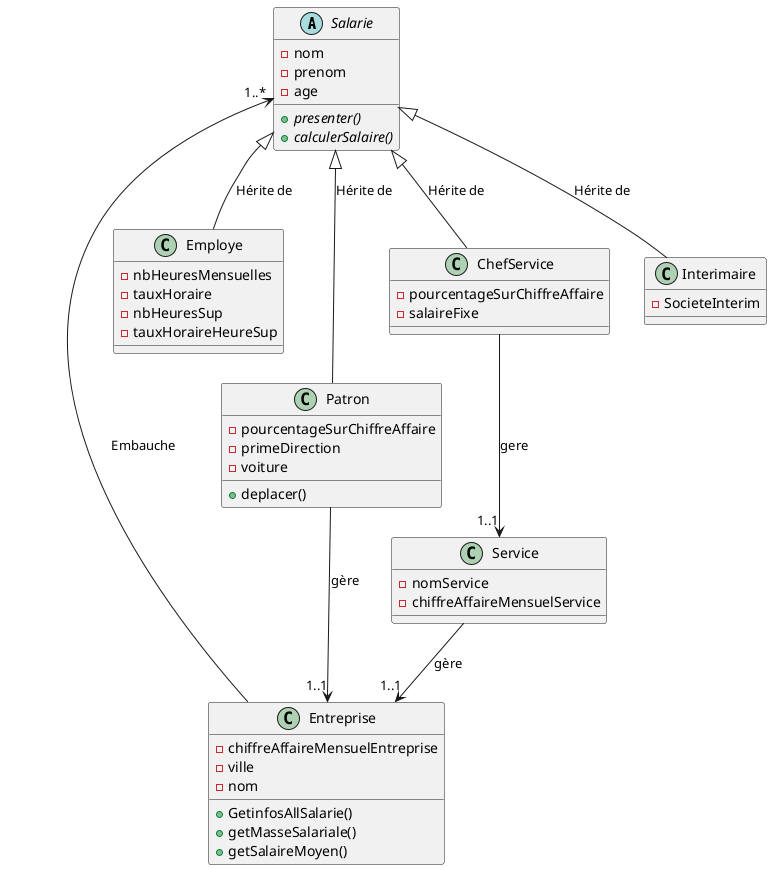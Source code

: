 @startuml
'https://plantuml.com/class-diagram
abstract class Salarie{
 -nom
 -prenom
 -age

 {abstract}+presenter()
 {abstract}+calculerSalaire()
}
class Employe{
-nbHeuresMensuelles
-tauxHoraire
-nbHeuresSup
-tauxHoraireHeureSup
}

class Patron{
 -pourcentageSurChiffreAffaire
 -primeDirection
 -voiture
 +deplacer()
 }

 class ChefService{
 -pourcentageSurChiffreAffaire
 -salaireFixe
 }

 class Entreprise{
 -chiffreAffaireMensuelEntreprise
 -ville
 -nom
 +GetinfosAllSalarie()
 +getMasseSalariale()
 +getSalaireMoyen()

 }
 class Service{
 -nomService
  -chiffreAffaireMensuelService
 }
 class Interimaire{
 -SocieteInterim
 }
Patron       --> "1..1" Entreprise: gère
Service      --> "1..1" Entreprise: gère
ChefService  --> "1..1" Service: gere
Patron      -up-|>     Salarie: Hérite de
Entreprise  -up>"1..*" Salarie: Embauche
ChefService -up-|>     Salarie: Hérite de
Employe     -up-|>     Salarie: Hérite de
Interimaire -up-|>     Salarie: Hérite de

@enduml